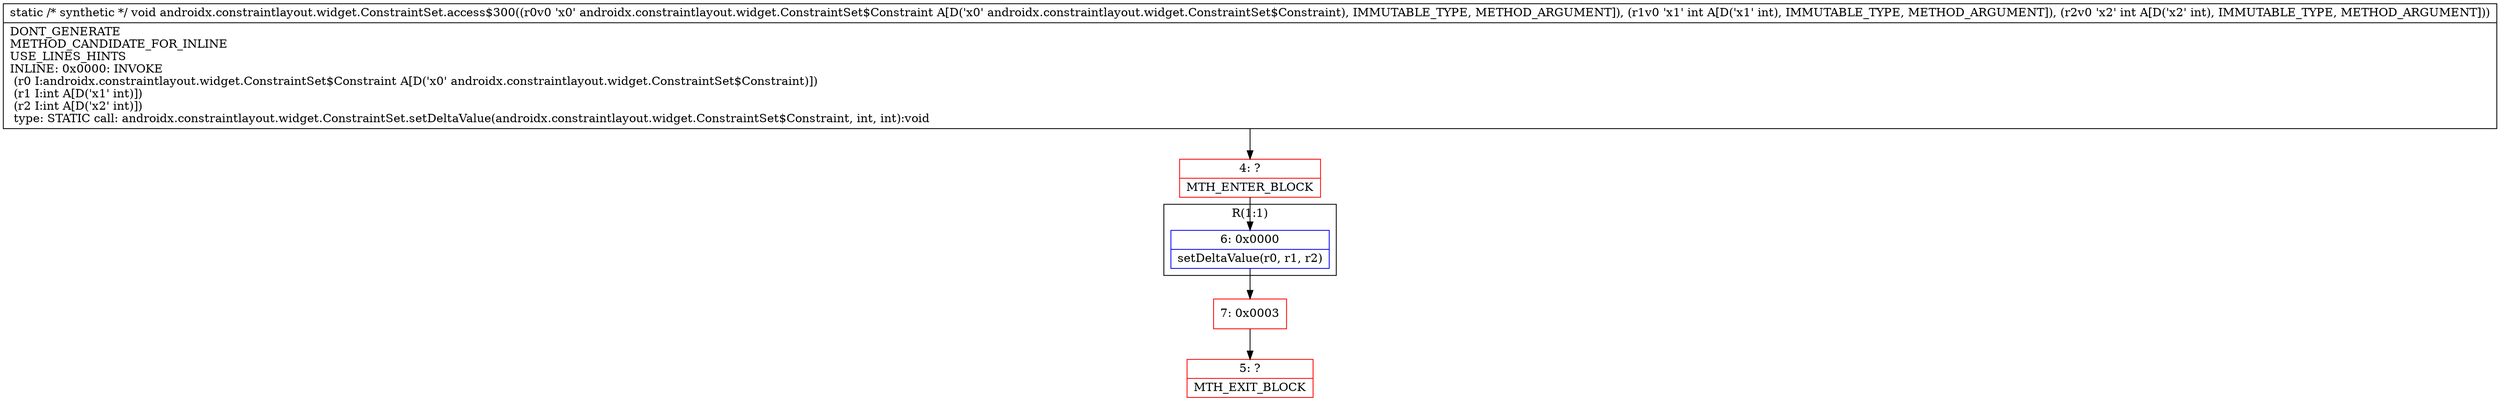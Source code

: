 digraph "CFG forandroidx.constraintlayout.widget.ConstraintSet.access$300(Landroidx\/constraintlayout\/widget\/ConstraintSet$Constraint;II)V" {
subgraph cluster_Region_1068147753 {
label = "R(1:1)";
node [shape=record,color=blue];
Node_6 [shape=record,label="{6\:\ 0x0000|setDeltaValue(r0, r1, r2)\l}"];
}
Node_4 [shape=record,color=red,label="{4\:\ ?|MTH_ENTER_BLOCK\l}"];
Node_7 [shape=record,color=red,label="{7\:\ 0x0003}"];
Node_5 [shape=record,color=red,label="{5\:\ ?|MTH_EXIT_BLOCK\l}"];
MethodNode[shape=record,label="{static \/* synthetic *\/ void androidx.constraintlayout.widget.ConstraintSet.access$300((r0v0 'x0' androidx.constraintlayout.widget.ConstraintSet$Constraint A[D('x0' androidx.constraintlayout.widget.ConstraintSet$Constraint), IMMUTABLE_TYPE, METHOD_ARGUMENT]), (r1v0 'x1' int A[D('x1' int), IMMUTABLE_TYPE, METHOD_ARGUMENT]), (r2v0 'x2' int A[D('x2' int), IMMUTABLE_TYPE, METHOD_ARGUMENT]))  | DONT_GENERATE\lMETHOD_CANDIDATE_FOR_INLINE\lUSE_LINES_HINTS\lINLINE: 0x0000: INVOKE  \l  (r0 I:androidx.constraintlayout.widget.ConstraintSet$Constraint A[D('x0' androidx.constraintlayout.widget.ConstraintSet$Constraint)])\l  (r1 I:int A[D('x1' int)])\l  (r2 I:int A[D('x2' int)])\l type: STATIC call: androidx.constraintlayout.widget.ConstraintSet.setDeltaValue(androidx.constraintlayout.widget.ConstraintSet$Constraint, int, int):void\l}"];
MethodNode -> Node_4;Node_6 -> Node_7;
Node_4 -> Node_6;
Node_7 -> Node_5;
}

